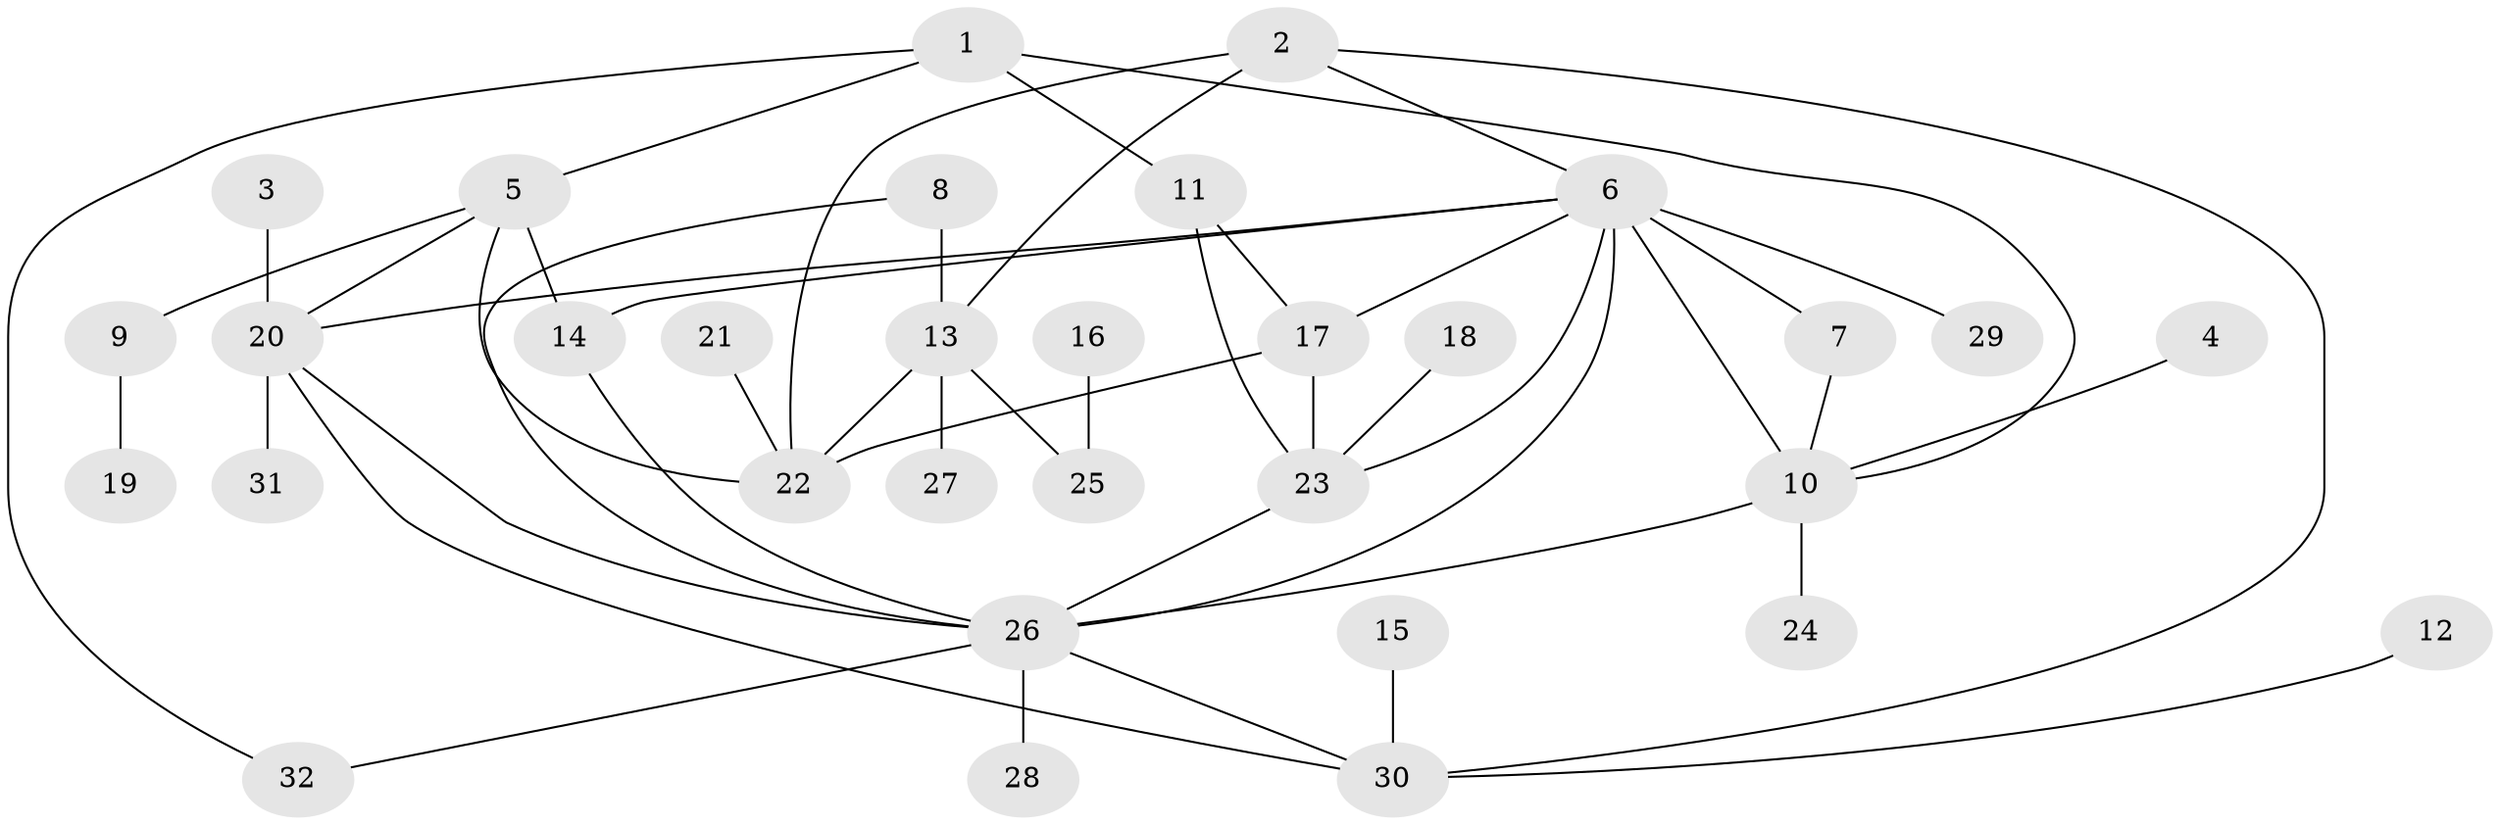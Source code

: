// original degree distribution, {6: 0.047619047619047616, 2: 0.15873015873015872, 7: 0.06349206349206349, 4: 0.015873015873015872, 5: 0.031746031746031744, 9: 0.031746031746031744, 3: 0.14285714285714285, 8: 0.015873015873015872, 1: 0.49206349206349204}
// Generated by graph-tools (version 1.1) at 2025/02/03/09/25 03:02:50]
// undirected, 32 vertices, 48 edges
graph export_dot {
graph [start="1"]
  node [color=gray90,style=filled];
  1;
  2;
  3;
  4;
  5;
  6;
  7;
  8;
  9;
  10;
  11;
  12;
  13;
  14;
  15;
  16;
  17;
  18;
  19;
  20;
  21;
  22;
  23;
  24;
  25;
  26;
  27;
  28;
  29;
  30;
  31;
  32;
  1 -- 5 [weight=2.0];
  1 -- 10 [weight=1.0];
  1 -- 11 [weight=2.0];
  1 -- 32 [weight=1.0];
  2 -- 6 [weight=1.0];
  2 -- 13 [weight=1.0];
  2 -- 22 [weight=1.0];
  2 -- 30 [weight=1.0];
  3 -- 20 [weight=1.0];
  4 -- 10 [weight=1.0];
  5 -- 9 [weight=1.0];
  5 -- 14 [weight=1.0];
  5 -- 20 [weight=1.0];
  5 -- 22 [weight=1.0];
  6 -- 7 [weight=1.0];
  6 -- 10 [weight=2.0];
  6 -- 14 [weight=1.0];
  6 -- 17 [weight=1.0];
  6 -- 20 [weight=1.0];
  6 -- 23 [weight=1.0];
  6 -- 26 [weight=1.0];
  6 -- 29 [weight=1.0];
  7 -- 10 [weight=1.0];
  8 -- 13 [weight=1.0];
  8 -- 26 [weight=1.0];
  9 -- 19 [weight=1.0];
  10 -- 24 [weight=1.0];
  10 -- 26 [weight=1.0];
  11 -- 17 [weight=1.0];
  11 -- 23 [weight=1.0];
  12 -- 30 [weight=1.0];
  13 -- 22 [weight=1.0];
  13 -- 25 [weight=1.0];
  13 -- 27 [weight=1.0];
  14 -- 26 [weight=1.0];
  15 -- 30 [weight=1.0];
  16 -- 25 [weight=1.0];
  17 -- 22 [weight=1.0];
  17 -- 23 [weight=1.0];
  18 -- 23 [weight=1.0];
  20 -- 26 [weight=1.0];
  20 -- 30 [weight=1.0];
  20 -- 31 [weight=1.0];
  21 -- 22 [weight=1.0];
  23 -- 26 [weight=1.0];
  26 -- 28 [weight=1.0];
  26 -- 30 [weight=1.0];
  26 -- 32 [weight=1.0];
}

